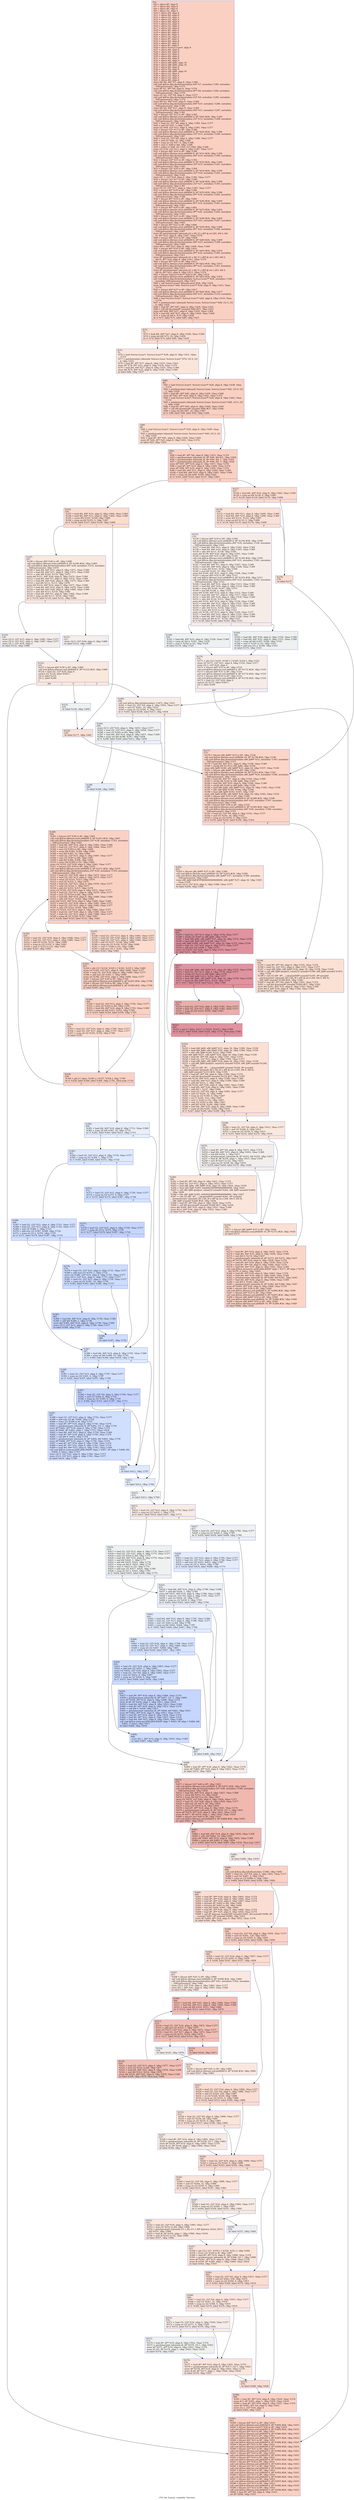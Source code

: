 digraph "CFG for 'human_readable' function" {
	label="CFG for 'human_readable' function";

	Node0x234e460 [shape=record,color="#3d50c3ff", style=filled, fillcolor="#f3947570",label="{%5:\l  %6 = alloca i8*, align 8\l  %7 = alloca i64, align 8\l  %8 = alloca i8*, align 8\l  %9 = alloca i32, align 4\l  %10 = alloca i64, align 8\l  %11 = alloca i64, align 8\l  %12 = alloca i32, align 4\l  %13 = alloca i32, align 4\l  %14 = alloca i64, align 8\l  %15 = alloca i32, align 4\l  %16 = alloca i32, align 4\l  %17 = alloca i32, align 4\l  %18 = alloca i8*, align 8\l  %19 = alloca i8*, align 8\l  %20 = alloca i8*, align 8\l  %21 = alloca i32, align 4\l  %22 = alloca i8*, align 8\l  %23 = alloca i64, align 8\l  %24 = alloca i8*, align 8\l  %25 = alloca i8*, align 8\l  %26 = alloca %struct.lconv*, align 8\l  %27 = alloca i64, align 8\l  %28 = alloca i64, align 8\l  %29 = alloca i32, align 4\l  %30 = alloca i64, align 8\l  %31 = alloca i64, align 8\l  %32 = alloca i64, align 8\l  %33 = alloca x86_fp80, align 16\l  %34 = alloca x86_fp80, align 16\l  %35 = alloca i64, align 8\l  %36 = alloca i64, align 8\l  %37 = alloca x86_fp80, align 16\l  %38 = alloca i32, align 4\l  %39 = alloca i32, align 4\l  %40 = alloca i32, align 4\l  %41 = alloca i64, align 8\l  store i64 %0, i64* %7, align 8, !tbaa !1369\l  call void @llvm.dbg.declare(metadata i64* %7, metadata !1283, metadata\l... !DIExpression()), !dbg !1373\l  store i8* %1, i8** %8, align 8, !tbaa !1374\l  call void @llvm.dbg.declare(metadata i8** %8, metadata !1284, metadata\l... !DIExpression()), !dbg !1376\l  store i32 %2, i32* %9, align 4, !tbaa !1377\l  call void @llvm.dbg.declare(metadata i32* %9, metadata !1285, metadata\l... !DIExpression()), !dbg !1379\l  store i64 %3, i64* %10, align 8, !tbaa !1369\l  call void @llvm.dbg.declare(metadata i64* %10, metadata !1286, metadata\l... !DIExpression()), !dbg !1380\l  store i64 %4, i64* %11, align 8, !tbaa !1369\l  call void @llvm.dbg.declare(metadata i64* %11, metadata !1287, metadata\l... !DIExpression()), !dbg !1381\l  %42 = bitcast i32* %12 to i8*, !dbg !1382\l  call void @llvm.lifetime.start.p0i8(i64 4, i8* %42) #26, !dbg !1382\l  call void @llvm.dbg.declare(metadata i32* %12, metadata !1288, metadata\l... !DIExpression()), !dbg !1383\l  %43 = load i32, i32* %9, align 4, !dbg !1384, !tbaa !1377\l  %44 = and i32 %43, 3, !dbg !1385\l  store i32 %44, i32* %12, align 4, !dbg !1383, !tbaa !1377\l  %45 = bitcast i32* %13 to i8*, !dbg !1386\l  call void @llvm.lifetime.start.p0i8(i64 4, i8* %45) #26, !dbg !1386\l  call void @llvm.dbg.declare(metadata i32* %13, metadata !1289, metadata\l... !DIExpression()), !dbg !1387\l  %46 = load i32, i32* %9, align 4, !dbg !1388, !tbaa !1377\l  %47 = and i32 %46, 32, !dbg !1389\l  %48 = icmp ne i32 %47, 0, !dbg !1388\l  %49 = zext i1 %48 to i64, !dbg !1388\l  %50 = select i1 %48, i32 1024, i32 1000, !dbg !1388\l  store i32 %50, i32* %13, align 4, !dbg !1387, !tbaa !1377\l  %51 = bitcast i64* %14 to i8*, !dbg !1390\l  call void @llvm.lifetime.start.p0i8(i64 8, i8* %51) #26, !dbg !1390\l  call void @llvm.dbg.declare(metadata i64* %14, metadata !1290, metadata\l... !DIExpression()), !dbg !1391\l  %52 = bitcast i32* %15 to i8*, !dbg !1392\l  call void @llvm.lifetime.start.p0i8(i64 4, i8* %52) #26, !dbg !1392\l  call void @llvm.dbg.declare(metadata i32* %15, metadata !1291, metadata\l... !DIExpression()), !dbg !1393\l  %53 = bitcast i32* %16 to i8*, !dbg !1394\l  call void @llvm.lifetime.start.p0i8(i64 4, i8* %53) #26, !dbg !1394\l  call void @llvm.dbg.declare(metadata i32* %16, metadata !1292, metadata\l... !DIExpression()), !dbg !1395\l  store i32 -1, i32* %16, align 4, !dbg !1395, !tbaa !1377\l  %54 = bitcast i32* %17 to i8*, !dbg !1396\l  call void @llvm.lifetime.start.p0i8(i64 4, i8* %54) #26, !dbg !1396\l  call void @llvm.dbg.declare(metadata i32* %17, metadata !1293, metadata\l... !DIExpression()), !dbg !1397\l  store i32 10, i32* %17, align 4, !dbg !1397, !tbaa !1377\l  %55 = bitcast i8** %18 to i8*, !dbg !1398\l  call void @llvm.lifetime.start.p0i8(i64 8, i8* %55) #26, !dbg !1398\l  call void @llvm.dbg.declare(metadata i8** %18, metadata !1294, metadata\l... !DIExpression()), !dbg !1399\l  %56 = bitcast i8** %19 to i8*, !dbg !1400\l  call void @llvm.lifetime.start.p0i8(i64 8, i8* %56) #26, !dbg !1400\l  call void @llvm.dbg.declare(metadata i8** %19, metadata !1295, metadata\l... !DIExpression()), !dbg !1401\l  %57 = bitcast i8** %20 to i8*, !dbg !1402\l  call void @llvm.lifetime.start.p0i8(i64 8, i8* %57) #26, !dbg !1402\l  call void @llvm.dbg.declare(metadata i8** %20, metadata !1296, metadata\l... !DIExpression()), !dbg !1403\l  %58 = bitcast i32* %21 to i8*, !dbg !1404\l  call void @llvm.lifetime.start.p0i8(i64 4, i8* %58) #26, !dbg !1404\l  call void @llvm.dbg.declare(metadata i32* %21, metadata !1297, metadata\l... !DIExpression()), !dbg !1405\l  %59 = bitcast i8** %22 to i8*, !dbg !1406\l  call void @llvm.lifetime.start.p0i8(i64 8, i8* %59) #26, !dbg !1406\l  call void @llvm.dbg.declare(metadata i8** %22, metadata !1298, metadata\l... !DIExpression()), !dbg !1407\l  store i8* getelementptr inbounds ([2 x i8], [2 x i8]* @.str.262, i64 0, i64\l... 0), i8** %22, align 8, !dbg !1407, !tbaa !1374\l  %60 = bitcast i64* %23 to i8*, !dbg !1408\l  call void @llvm.lifetime.start.p0i8(i64 8, i8* %60) #26, !dbg !1408\l  call void @llvm.dbg.declare(metadata i64* %23, metadata !1299, metadata\l... !DIExpression()), !dbg !1409\l  store i64 1, i64* %23, align 8, !dbg !1409, !tbaa !1369\l  %61 = bitcast i8** %24 to i8*, !dbg !1410\l  call void @llvm.lifetime.start.p0i8(i64 8, i8* %61) #26, !dbg !1410\l  call void @llvm.dbg.declare(metadata i8** %24, metadata !1300, metadata\l... !DIExpression()), !dbg !1411\l  store i8* getelementptr inbounds ([1 x i8], [1 x i8]* @.str.1.263, i64 0,\l... i64 0), i8** %24, align 8, !dbg !1411, !tbaa !1374\l  %62 = bitcast i8** %25 to i8*, !dbg !1412\l  call void @llvm.lifetime.start.p0i8(i64 8, i8* %62) #26, !dbg !1412\l  call void @llvm.dbg.declare(metadata i8** %25, metadata !1301, metadata\l... !DIExpression()), !dbg !1413\l  store i8* getelementptr inbounds ([1 x i8], [1 x i8]* @.str.1.263, i64 0,\l... i64 0), i8** %25, align 8, !dbg !1413, !tbaa !1374\l  %63 = bitcast %struct.lconv** %26 to i8*, !dbg !1414\l  call void @llvm.lifetime.start.p0i8(i64 8, i8* %63) #26, !dbg !1414\l  call void @llvm.dbg.declare(metadata %struct.lconv** %26, metadata !1302,\l... metadata !DIExpression()), !dbg !1415\l  %64 = call %struct.lconv* @localeconv() #26, !dbg !1416\l  store %struct.lconv* %64, %struct.lconv** %26, align 8, !dbg !1415, !tbaa\l... !1374\l  %65 = bitcast i64* %27 to i8*, !dbg !1417\l  call void @llvm.lifetime.start.p0i8(i64 8, i8* %65) #26, !dbg !1417\l  call void @llvm.dbg.declare(metadata i64* %27, metadata !1332, metadata\l... !DIExpression()), !dbg !1418\l  %66 = load %struct.lconv*, %struct.lconv** %26, align 8, !dbg !1419, !tbaa\l... !1374\l  %67 = getelementptr inbounds %struct.lconv, %struct.lconv* %66, i32 0, i32\l... 0, !dbg !1420\l  %68 = load i8*, i8** %67, align 8, !dbg !1420, !tbaa !1421\l  %69 = call i64 @strlen(i8* noundef %68) #27, !dbg !1423\l  store i64 %69, i64* %27, align 8, !dbg !1418, !tbaa !1369\l  %70 = load i64, i64* %27, align 8, !dbg !1424, !tbaa !1369\l  %71 = icmp ult i64 0, %70, !dbg !1426\l  br i1 %71, label %72, label %80, !dbg !1427\l|{<s0>T|<s1>F}}"];
	Node0x234e460:s0 -> Node0x234e780;
	Node0x234e460:s1 -> Node0x2352a40;
	Node0x234e780 [shape=record,color="#3d50c3ff", style=filled, fillcolor="#f7af9170",label="{%72:\l72:                                               \l  %73 = load i64, i64* %27, align 8, !dbg !1428, !tbaa !1369\l  %74 = icmp ule i64 %73, 16, !dbg !1429\l  br i1 %74, label %75, label %80, !dbg !1430\l|{<s0>T|<s1>F}}"];
	Node0x234e780:s0 -> Node0x23529f0;
	Node0x234e780:s1 -> Node0x2352a40;
	Node0x23529f0 [shape=record,color="#3d50c3ff", style=filled, fillcolor="#f4c5ad70",label="{%75:\l75:                                               \l  %76 = load %struct.lconv*, %struct.lconv** %26, align 8, !dbg !1431, !tbaa\l... !1374\l  %77 = getelementptr inbounds %struct.lconv, %struct.lconv* %76, i32 0, i32\l... 0, !dbg !1433\l  %78 = load i8*, i8** %77, align 8, !dbg !1433, !tbaa !1421\l  store i8* %78, i8** %22, align 8, !dbg !1434, !tbaa !1374\l  %79 = load i64, i64* %27, align 8, !dbg !1435, !tbaa !1369\l  store i64 %79, i64* %23, align 8, !dbg !1436, !tbaa !1369\l  br label %80, !dbg !1437\l}"];
	Node0x23529f0 -> Node0x2352a40;
	Node0x2352a40 [shape=record,color="#3d50c3ff", style=filled, fillcolor="#f3947570",label="{%80:\l80:                                               \l  %81 = load %struct.lconv*, %struct.lconv** %26, align 8, !dbg !1438, !tbaa\l... !1374\l  %82 = getelementptr inbounds %struct.lconv, %struct.lconv* %81, i32 0, i32\l... 2, !dbg !1439\l  %83 = load i8*, i8** %82, align 8, !dbg !1439, !tbaa !1440\l  store i8* %83, i8** %24, align 8, !dbg !1441, !tbaa !1374\l  %84 = load %struct.lconv*, %struct.lconv** %26, align 8, !dbg !1442, !tbaa\l... !1374\l  %85 = getelementptr inbounds %struct.lconv, %struct.lconv* %84, i32 0, i32\l... 1, !dbg !1444\l  %86 = load i8*, i8** %85, align 8, !dbg !1444, !tbaa !1445\l  %87 = call i64 @strlen(i8* noundef %86) #27, !dbg !1446\l  %88 = icmp ule i64 %87, 16, !dbg !1447\l  br i1 %88, label %89, label %93, !dbg !1448\l|{<s0>T|<s1>F}}"];
	Node0x2352a40:s0 -> Node0x2352a90;
	Node0x2352a40:s1 -> Node0x2352ae0;
	Node0x2352a90 [shape=record,color="#3d50c3ff", style=filled, fillcolor="#f7af9170",label="{%89:\l89:                                               \l  %90 = load %struct.lconv*, %struct.lconv** %26, align 8, !dbg !1449, !tbaa\l... !1374\l  %91 = getelementptr inbounds %struct.lconv, %struct.lconv* %90, i32 0, i32\l... 1, !dbg !1450\l  %92 = load i8*, i8** %91, align 8, !dbg !1450, !tbaa !1445\l  store i8* %92, i8** %25, align 8, !dbg !1451, !tbaa !1374\l  br label %93, !dbg !1452\l}"];
	Node0x2352a90 -> Node0x2352ae0;
	Node0x2352ae0 [shape=record,color="#3d50c3ff", style=filled, fillcolor="#f3947570",label="{%93:\l93:                                               \l  %94 = load i8*, i8** %8, align 8, !dbg !1453, !tbaa !1374\l  %95 = getelementptr inbounds i8, i8* %94, i64 651, !dbg !1454\l  %96 = getelementptr inbounds i8, i8* %95, i64 -1, !dbg !1455\l  %97 = getelementptr inbounds i8, i8* %96, i64 -3, !dbg !1456\l  store i8* %97, i8** %19, align 8, !dbg !1457, !tbaa !1374\l  %98 = load i8*, i8** %19, align 8, !dbg !1458, !tbaa !1374\l  store i8* %98, i8** %18, align 8, !dbg !1459, !tbaa !1374\l  %99 = load i64, i64* %11, align 8, !dbg !1460, !tbaa !1369\l  %100 = load i64, i64* %10, align 8, !dbg !1461, !tbaa !1369\l  %101 = icmp ule i64 %99, %100, !dbg !1462\l  br i1 %101, label %102, label %127, !dbg !1463\l|{<s0>T|<s1>F}}"];
	Node0x2352ae0:s0 -> Node0x2352b30;
	Node0x2352ae0:s1 -> Node0x2352d60;
	Node0x2352b30 [shape=record,color="#3d50c3ff", style=filled, fillcolor="#f7af9170",label="{%102:\l102:                                              \l  %103 = load i64, i64* %10, align 8, !dbg !1464, !tbaa !1369\l  %104 = load i64, i64* %11, align 8, !dbg !1465, !tbaa !1369\l  %105 = urem i64 %103, %104, !dbg !1466\l  %106 = icmp eq i64 %105, 0, !dbg !1467\l  br i1 %106, label %107, label %126, !dbg !1468\l|{<s0>T|<s1>F}}"];
	Node0x2352b30:s0 -> Node0x2352b80;
	Node0x2352b30:s1 -> Node0x2352d10;
	Node0x2352b80 [shape=record,color="#3d50c3ff", style=filled, fillcolor="#f2cab570",label="{%107:\l107:                                              \l  %108 = bitcast i64* %28 to i8*, !dbg !1469\l  call void @llvm.lifetime.start.p0i8(i64 8, i8* %108) #26, !dbg !1469\l  call void @llvm.dbg.declare(metadata i64* %28, metadata !1333, metadata\l... !DIExpression()), !dbg !1470\l  %109 = load i64, i64* %10, align 8, !dbg !1471, !tbaa !1369\l  %110 = load i64, i64* %11, align 8, !dbg !1472, !tbaa !1369\l  %111 = udiv i64 %109, %110, !dbg !1473\l  store i64 %111, i64* %28, align 8, !dbg !1470, !tbaa !1369\l  %112 = load i64, i64* %7, align 8, !dbg !1474, !tbaa !1369\l  %113 = load i64, i64* %28, align 8, !dbg !1475, !tbaa !1369\l  %114 = mul i64 %112, %113, !dbg !1476\l  store i64 %114, i64* %14, align 8, !dbg !1477, !tbaa !1369\l  %115 = load i64, i64* %14, align 8, !dbg !1478, !tbaa !1369\l  %116 = load i64, i64* %28, align 8, !dbg !1480, !tbaa !1369\l  %117 = udiv i64 %115, %116, !dbg !1481\l  %118 = load i64, i64* %7, align 8, !dbg !1482, !tbaa !1369\l  %119 = icmp eq i64 %117, %118, !dbg !1483\l  br i1 %119, label %120, label %121, !dbg !1484\l|{<s0>T|<s1>F}}"];
	Node0x2352b80:s0 -> Node0x2352bd0;
	Node0x2352b80:s1 -> Node0x2352c20;
	Node0x2352bd0 [shape=record,color="#3d50c3ff", style=filled, fillcolor="#e5d8d170",label="{%120:\l120:                                              \l  store i32 0, i32* %15, align 4, !dbg !1485, !tbaa !1377\l  store i32 0, i32* %21, align 4, !dbg !1487, !tbaa !1377\l  store i32 2, i32* %29, align 4\l  br label %122, !dbg !1488\l}"];
	Node0x2352bd0 -> Node0x2352c70;
	Node0x2352c20 [shape=record,color="#3d50c3ff", style=filled, fillcolor="#e5d8d170",label="{%121:\l121:                                              \l  store i32 0, i32* %29, align 4, !dbg !1489\l  br label %122, !dbg !1489\l}"];
	Node0x2352c20 -> Node0x2352c70;
	Node0x2352c70 [shape=record,color="#3d50c3ff", style=filled, fillcolor="#f2cab570",label="{%122:\l122:                                              \l  %123 = bitcast i64* %28 to i8*, !dbg !1489\l  call void @llvm.lifetime.end.p0i8(i64 8, i8* %123) #26, !dbg !1489\l  %124 = load i32, i32* %29, align 4\l  switch i32 %124, label %583 [\l    i32 0, label %125\l    i32 2, label %290\l  ]\l|{<s0>def|<s1>0|<s2>2}}"];
	Node0x2352c70:s0 -> Node0x2354890;
	Node0x2352c70:s1 -> Node0x2352cc0;
	Node0x2352c70:s2 -> Node0x23533a0;
	Node0x2352cc0 [shape=record,color="#3d50c3ff", style=filled, fillcolor="#dbdcde70",label="{%125:\l125:                                              \l  br label %126, !dbg !1490\l}"];
	Node0x2352cc0 -> Node0x2352d10;
	Node0x2352d10 [shape=record,color="#3d50c3ff", style=filled, fillcolor="#f7b99e70",label="{%126:\l126:                                              \l  br label %177, !dbg !1491\l}"];
	Node0x2352d10 -> Node0x2352f90;
	Node0x2352d60 [shape=record,color="#3d50c3ff", style=filled, fillcolor="#f7af9170",label="{%127:\l127:                                              \l  %128 = load i64, i64* %10, align 8, !dbg !1492, !tbaa !1369\l  %129 = icmp ne i64 %128, 0, !dbg !1493\l  br i1 %129, label %130, label %176, !dbg !1494\l|{<s0>T|<s1>F}}"];
	Node0x2352d60:s0 -> Node0x2352db0;
	Node0x2352d60:s1 -> Node0x2352f40;
	Node0x2352db0 [shape=record,color="#3d50c3ff", style=filled, fillcolor="#f7bca170",label="{%130:\l130:                                              \l  %131 = load i64, i64* %11, align 8, !dbg !1495, !tbaa !1369\l  %132 = load i64, i64* %10, align 8, !dbg !1496, !tbaa !1369\l  %133 = urem i64 %131, %132, !dbg !1497\l  %134 = icmp eq i64 %133, 0, !dbg !1498\l  br i1 %134, label %135, label %176, !dbg !1499\l|{<s0>T|<s1>F}}"];
	Node0x2352db0:s0 -> Node0x2352e00;
	Node0x2352db0:s1 -> Node0x2352f40;
	Node0x2352e00 [shape=record,color="#3d50c3ff", style=filled, fillcolor="#ead5c970",label="{%135:\l135:                                              \l  %136 = bitcast i64* %30 to i8*, !dbg !1500\l  call void @llvm.lifetime.start.p0i8(i64 8, i8* %136) #26, !dbg !1500\l  call void @llvm.dbg.declare(metadata i64* %30, metadata !1338, metadata\l... !DIExpression()), !dbg !1501\l  %137 = load i64, i64* %11, align 8, !dbg !1502, !tbaa !1369\l  %138 = load i64, i64* %10, align 8, !dbg !1503, !tbaa !1369\l  %139 = udiv i64 %137, %138, !dbg !1504\l  store i64 %139, i64* %30, align 8, !dbg !1501, !tbaa !1369\l  %140 = bitcast i64* %31 to i8*, !dbg !1505\l  call void @llvm.lifetime.start.p0i8(i64 8, i8* %140) #26, !dbg !1505\l  call void @llvm.dbg.declare(metadata i64* %31, metadata !1341, metadata\l... !DIExpression()), !dbg !1506\l  %141 = load i64, i64* %7, align 8, !dbg !1507, !tbaa !1369\l  %142 = load i64, i64* %30, align 8, !dbg !1508, !tbaa !1369\l  %143 = urem i64 %141, %142, !dbg !1509\l  %144 = mul i64 %143, 10, !dbg !1510\l  store i64 %144, i64* %31, align 8, !dbg !1506, !tbaa !1369\l  %145 = bitcast i64* %32 to i8*, !dbg !1511\l  call void @llvm.lifetime.start.p0i8(i64 8, i8* %145) #26, !dbg !1511\l  call void @llvm.dbg.declare(metadata i64* %32, metadata !1342, metadata\l... !DIExpression()), !dbg !1512\l  %146 = load i64, i64* %31, align 8, !dbg !1513, !tbaa !1369\l  %147 = load i64, i64* %30, align 8, !dbg !1514, !tbaa !1369\l  %148 = urem i64 %146, %147, !dbg !1515\l  %149 = mul i64 %148, 2, !dbg !1516\l  store i64 %149, i64* %32, align 8, !dbg !1512, !tbaa !1369\l  %150 = load i64, i64* %7, align 8, !dbg !1517, !tbaa !1369\l  %151 = load i64, i64* %30, align 8, !dbg !1518, !tbaa !1369\l  %152 = udiv i64 %150, %151, !dbg !1519\l  store i64 %152, i64* %14, align 8, !dbg !1520, !tbaa !1369\l  %153 = load i64, i64* %31, align 8, !dbg !1521, !tbaa !1369\l  %154 = load i64, i64* %30, align 8, !dbg !1522, !tbaa !1369\l  %155 = udiv i64 %153, %154, !dbg !1523\l  %156 = trunc i64 %155 to i32, !dbg !1521\l  store i32 %156, i32* %15, align 4, !dbg !1524, !tbaa !1377\l  %157 = load i64, i64* %32, align 8, !dbg !1525, !tbaa !1369\l  %158 = load i64, i64* %30, align 8, !dbg !1526, !tbaa !1369\l  %159 = icmp ult i64 %157, %158, !dbg !1527\l  br i1 %159, label %160, label %164, !dbg !1525\l|{<s0>T|<s1>F}}"];
	Node0x2352e00:s0 -> Node0x2352e50;
	Node0x2352e00:s1 -> Node0x2352ea0;
	Node0x2352e50 [shape=record,color="#3d50c3ff", style=filled, fillcolor="#dbdcde70",label="{%160:\l160:                                              \l  %161 = load i64, i64* %32, align 8, !dbg !1528, !tbaa !1369\l  %162 = icmp ult i64 0, %161, !dbg !1529\l  %163 = zext i1 %162 to i32, !dbg !1529\l  br label %170, !dbg !1525\l}"];
	Node0x2352e50 -> Node0x2352ef0;
	Node0x2352ea0 [shape=record,color="#3d50c3ff", style=filled, fillcolor="#dbdcde70",label="{%164:\l164:                                              \l  %165 = load i64, i64* %30, align 8, !dbg !1530, !tbaa !1369\l  %166 = load i64, i64* %32, align 8, !dbg !1531, !tbaa !1369\l  %167 = icmp ult i64 %165, %166, !dbg !1532\l  %168 = zext i1 %167 to i32, !dbg !1532\l  %169 = add nsw i32 2, %168, !dbg !1533\l  br label %170, !dbg !1525\l}"];
	Node0x2352ea0 -> Node0x2352ef0;
	Node0x2352ef0 [shape=record,color="#3d50c3ff", style=filled, fillcolor="#ead5c970",label="{%170:\l170:                                              \l  %171 = phi i32 [ %163, %160 ], [ %169, %164 ], !dbg !1525\l  store i32 %171, i32* %21, align 4, !dbg !1534, !tbaa !1377\l  store i32 2, i32* %29, align 4\l  %172 = bitcast i64* %32 to i8*, !dbg !1535\l  call void @llvm.lifetime.end.p0i8(i64 8, i8* %172) #26, !dbg !1535\l  %173 = bitcast i64* %31 to i8*, !dbg !1535\l  call void @llvm.lifetime.end.p0i8(i64 8, i8* %173) #26, !dbg !1535\l  %174 = bitcast i64* %30 to i8*, !dbg !1535\l  call void @llvm.lifetime.end.p0i8(i64 8, i8* %174) #26, !dbg !1535\l  %175 = load i32, i32* %29, align 4\l  switch i32 %175, label %583 [\l    i32 2, label %290\l  ]\l|{<s0>def|<s1>2}}"];
	Node0x2352ef0:s0 -> Node0x2354890;
	Node0x2352ef0:s1 -> Node0x23533a0;
	Node0x2352f40 [shape=record,color="#3d50c3ff", style=filled, fillcolor="#f7b59970",label="{%176:\l176:                                              \l  br label %177\l}"];
	Node0x2352f40 -> Node0x2352f90;
	Node0x2352f90 [shape=record,color="#3d50c3ff", style=filled, fillcolor="#f5a08170",label="{%177:\l177:                                              \l  %178 = bitcast x86_fp80* %33 to i8*, !dbg !1536\l  call void @llvm.lifetime.start.p0i8(i64 16, i8* %178) #26, !dbg !1536\l  call void @llvm.dbg.declare(metadata x86_fp80* %33, metadata !1343, metadata\l... !DIExpression()), !dbg !1537\l  %179 = load i64, i64* %11, align 8, !dbg !1538, !tbaa !1369\l  %180 = uitofp i64 %179 to x86_fp80, !dbg !1538\l  store x86_fp80 %180, x86_fp80* %33, align 16, !dbg !1537, !tbaa !1539\l  %181 = bitcast x86_fp80* %34 to i8*, !dbg !1541\l  call void @llvm.lifetime.start.p0i8(i64 16, i8* %181) #26, !dbg !1541\l  call void @llvm.dbg.declare(metadata x86_fp80* %34, metadata !1346, metadata\l... !DIExpression()), !dbg !1542\l  %182 = load i64, i64* %7, align 8, !dbg !1543, !tbaa !1369\l  %183 = uitofp i64 %182 to x86_fp80, !dbg !1543\l  %184 = load i64, i64* %10, align 8, !dbg !1544, !tbaa !1369\l  %185 = uitofp i64 %184 to x86_fp80, !dbg !1544\l  %186 = load x86_fp80, x86_fp80* %33, align 16, !dbg !1545, !tbaa !1539\l  %187 = fdiv x86_fp80 %185, %186, !dbg !1546\l  %188 = fmul x86_fp80 %183, %187, !dbg !1547\l  store x86_fp80 %188, x86_fp80* %34, align 16, !dbg !1542, !tbaa !1539\l  %189 = bitcast i64* %35 to i8*, !dbg !1548\l  call void @llvm.lifetime.start.p0i8(i64 8, i8* %189) #26, !dbg !1548\l  call void @llvm.dbg.declare(metadata i64* %35, metadata !1347, metadata\l... !DIExpression()), !dbg !1549\l  %190 = bitcast i64* %36 to i8*, !dbg !1550\l  call void @llvm.lifetime.start.p0i8(i64 8, i8* %190) #26, !dbg !1550\l  call void @llvm.dbg.declare(metadata i64* %36, metadata !1348, metadata\l... !DIExpression()), !dbg !1551\l  %191 = load i32, i32* %9, align 4, !dbg !1552, !tbaa !1377\l  %192 = and i32 %191, 16, !dbg !1553\l  %193 = icmp ne i32 %192, 0, !dbg !1553\l  br i1 %193, label %202, label %194, !dbg !1554\l|{<s0>T|<s1>F}}"];
	Node0x2352f90:s0 -> Node0x2353030;
	Node0x2352f90:s1 -> Node0x2352fe0;
	Node0x2352fe0 [shape=record,color="#3d50c3ff", style=filled, fillcolor="#f7b99e70",label="{%194:\l194:                                              \l  %195 = load i8*, i8** %8, align 8, !dbg !1555, !tbaa !1374\l  %196 = load i32, i32* %12, align 4, !dbg !1557, !tbaa !1377\l  %197 = load x86_fp80, x86_fp80* %34, align 16, !dbg !1558, !tbaa !1539\l  %198 = call x86_fp80 @adjust_value(i32 noundef %196, x86_fp80 noundef %197),\l... !dbg !1559\l  %199 = call i32 (i8*, i8*, ...) @sprintf(i8* noundef %195, i8* noundef\l... getelementptr inbounds ([6 x i8], [6 x i8]* @.str.2.264, i64 0, i64 0),\l... x86_fp80 noundef %198) #26, !dbg !1560\l  %200 = load i8*, i8** %8, align 8, !dbg !1561, !tbaa !1374\l  %201 = call i64 @strlen(i8* noundef %200) #27, !dbg !1562\l  store i64 %201, i64* %35, align 8, !dbg !1563, !tbaa !1369\l  store i64 0, i64* %36, align 8, !dbg !1564, !tbaa !1369\l  br label %272, !dbg !1565\l}"];
	Node0x2352fe0 -> Node0x2353350;
	Node0x2353030 [shape=record,color="#3d50c3ff", style=filled, fillcolor="#f7b99e70",label="{%202:\l202:                                              \l  %203 = bitcast x86_fp80* %37 to i8*, !dbg !1566\l  call void @llvm.lifetime.start.p0i8(i64 16, i8* %203) #26, !dbg !1566\l  call void @llvm.dbg.declare(metadata x86_fp80* %37, metadata !1349, metadata\l... !DIExpression()), !dbg !1567\l  store x86_fp80 0xK3FFF8000000000000000, x86_fp80* %37, align 16, !dbg !1567,\l... !tbaa !1539\l  store i32 0, i32* %16, align 4, !dbg !1568, !tbaa !1377\l  br label %204, !dbg !1569\l}"];
	Node0x2353030 -> Node0x2353080;
	Node0x2353080 [shape=record,color="#b70d28ff", style=filled, fillcolor="#b70d2870",label="{%204:\l204:                                              \l  %205 = load i32, i32* %13, align 4, !dbg !1570, !tbaa !1377\l  %206 = uitofp i32 %205 to x86_fp80, !dbg !1570\l  %207 = load x86_fp80, x86_fp80* %37, align 16, !dbg !1572, !tbaa !1539\l  %208 = fmul x86_fp80 %207, %206, !dbg !1572\l  store x86_fp80 %208, x86_fp80* %37, align 16, !dbg !1572, !tbaa !1539\l  %209 = load i32, i32* %16, align 4, !dbg !1573, !tbaa !1377\l  %210 = add nsw i32 %209, 1, !dbg !1573\l  store i32 %210, i32* %16, align 4, !dbg !1573, !tbaa !1377\l  br label %211, !dbg !1574\l}"];
	Node0x2353080 -> Node0x23530d0;
	Node0x23530d0 [shape=record,color="#b70d28ff", style=filled, fillcolor="#b70d2870",label="{%211:\l211:                                              \l  %212 = load x86_fp80, x86_fp80* %37, align 16, !dbg !1575, !tbaa !1539\l  %213 = load i32, i32* %13, align 4, !dbg !1576, !tbaa !1377\l  %214 = uitofp i32 %213 to x86_fp80, !dbg !1576\l  %215 = fmul x86_fp80 %212, %214, !dbg !1577\l  %216 = load x86_fp80, x86_fp80* %34, align 16, !dbg !1578, !tbaa !1539\l  %217 = fcmp ole x86_fp80 %215, %216, !dbg !1579\l  br i1 %217, label %218, label %222, !dbg !1580\l|{<s0>T|<s1>F}}"];
	Node0x23530d0:s0 -> Node0x2353120;
	Node0x23530d0:s1 -> Node0x2353170;
	Node0x2353120 [shape=record,color="#3d50c3ff", style=filled, fillcolor="#d0473d70",label="{%218:\l218:                                              \l  %219 = load i32, i32* %16, align 4, !dbg !1581, !tbaa !1377\l  %220 = load i32, i32* %17, align 4, !dbg !1582, !tbaa !1377\l  %221 = icmp slt i32 %219, %220, !dbg !1583\l  br label %222\l}"];
	Node0x2353120 -> Node0x2353170;
	Node0x2353170 [shape=record,color="#b70d28ff", style=filled, fillcolor="#b70d2870",label="{%222:\l222:                                              \l  %223 = phi i1 [ false, %211 ], [ %221, %218 ], !dbg !1584\l  br i1 %223, label %204, label %224, !dbg !1574, !llvm.loop !1585\l|{<s0>T|<s1>F}}"];
	Node0x2353170:s0 -> Node0x2353080;
	Node0x2353170:s1 -> Node0x23531c0;
	Node0x23531c0 [shape=record,color="#3d50c3ff", style=filled, fillcolor="#f7b99e70",label="{%224:\l224:                                              \l  %225 = load x86_fp80, x86_fp80* %37, align 16, !dbg !1589, !tbaa !1539\l  %226 = load x86_fp80, x86_fp80* %34, align 16, !dbg !1590, !tbaa !1539\l  %227 = fdiv x86_fp80 %226, %225, !dbg !1590\l  store x86_fp80 %227, x86_fp80* %34, align 16, !dbg !1590, !tbaa !1539\l  %228 = load i8*, i8** %8, align 8, !dbg !1591, !tbaa !1374\l  %229 = load i32, i32* %12, align 4, !dbg !1592, !tbaa !1377\l  %230 = load x86_fp80, x86_fp80* %34, align 16, !dbg !1593, !tbaa !1539\l  %231 = call x86_fp80 @adjust_value(i32 noundef %229, x86_fp80 noundef %230),\l... !dbg !1594\l  %232 = call i32 (i8*, i8*, ...) @sprintf(i8* noundef %228, i8* noundef\l... getelementptr inbounds ([6 x i8], [6 x i8]* @.str.3.265, i64 0, i64 0),\l... x86_fp80 noundef %231) #26, !dbg !1595\l  %233 = load i8*, i8** %8, align 8, !dbg !1596, !tbaa !1374\l  %234 = call i64 @strlen(i8* noundef %233) #27, !dbg !1597\l  store i64 %234, i64* %35, align 8, !dbg !1598, !tbaa !1369\l  %235 = load i64, i64* %23, align 8, !dbg !1599, !tbaa !1369\l  %236 = add i64 %235, 1, !dbg !1600\l  store i64 %236, i64* %36, align 8, !dbg !1601, !tbaa !1369\l  %237 = load i64, i64* %36, align 8, !dbg !1602, !tbaa !1369\l  %238 = add i64 1, %237, !dbg !1604\l  %239 = load i32, i32* %9, align 4, !dbg !1605, !tbaa !1377\l  %240 = and i32 %239, 32, !dbg !1606\l  %241 = icmp ne i32 %240, 0, !dbg !1607\l  %242 = xor i1 %241, true, !dbg !1607\l  %243 = zext i1 %242 to i32, !dbg !1607\l  %244 = sext i32 %243 to i64, !dbg !1607\l  %245 = add i64 %238, %244, !dbg !1608\l  %246 = load i64, i64* %35, align 8, !dbg !1609, !tbaa !1369\l  %247 = icmp ult i64 %245, %246, !dbg !1610\l  br i1 %247, label %260, label %248, !dbg !1611\l|{<s0>T|<s1>F}}"];
	Node0x23531c0:s0 -> Node0x23532b0;
	Node0x23531c0:s1 -> Node0x2353210;
	Node0x2353210 [shape=record,color="#3d50c3ff", style=filled, fillcolor="#f2cab570",label="{%248:\l248:                                              \l  %249 = load i32, i32* %9, align 4, !dbg !1612, !tbaa !1377\l  %250 = and i32 %249, 8, !dbg !1613\l  %251 = icmp ne i32 %250, 0, !dbg !1613\l  br i1 %251, label %252, label %270, !dbg !1614\l|{<s0>T|<s1>F}}"];
	Node0x2353210:s0 -> Node0x2353260;
	Node0x2353210:s1 -> Node0x2353300;
	Node0x2353260 [shape=record,color="#3d50c3ff", style=filled, fillcolor="#e5d8d170",label="{%252:\l252:                                              \l  %253 = load i8*, i8** %8, align 8, !dbg !1615, !tbaa !1374\l  %254 = load i64, i64* %35, align 8, !dbg !1616, !tbaa !1369\l  %255 = sub i64 %254, 1, !dbg !1617\l  %256 = getelementptr inbounds i8, i8* %253, i64 %255, !dbg !1615\l  %257 = load i8, i8* %256, align 1, !dbg !1615, !tbaa !1618\l  %258 = sext i8 %257 to i32, !dbg !1615\l  %259 = icmp eq i32 %258, 48, !dbg !1619\l  br i1 %259, label %260, label %270, !dbg !1620\l|{<s0>T|<s1>F}}"];
	Node0x2353260:s0 -> Node0x23532b0;
	Node0x2353260:s1 -> Node0x2353300;
	Node0x23532b0 [shape=record,color="#3d50c3ff", style=filled, fillcolor="#f4c5ad70",label="{%260:\l260:                                              \l  %261 = load i8*, i8** %8, align 8, !dbg !1621, !tbaa !1374\l  %262 = load i32, i32* %12, align 4, !dbg !1623, !tbaa !1377\l  %263 = load x86_fp80, x86_fp80* %34, align 16, !dbg !1624, !tbaa !1539\l  %264 = fmul x86_fp80 %263, 0xK4002A000000000000000, !dbg !1625\l  %265 = call x86_fp80 @adjust_value(i32 noundef %262, x86_fp80 noundef %264),\l... !dbg !1626\l  %266 = fdiv x86_fp80 %265, 0xK4002A000000000000000, !dbg !1627\l  %267 = call i32 (i8*, i8*, ...) @sprintf(i8* noundef %261, i8* noundef\l... getelementptr inbounds ([6 x i8], [6 x i8]* @.str.2.264, i64 0, i64 0),\l... x86_fp80 noundef %266) #26, !dbg !1628\l  %268 = load i8*, i8** %8, align 8, !dbg !1629, !tbaa !1374\l  %269 = call i64 @strlen(i8* noundef %268) #27, !dbg !1630\l  store i64 %269, i64* %35, align 8, !dbg !1631, !tbaa !1369\l  store i64 0, i64* %36, align 8, !dbg !1632, !tbaa !1369\l  br label %270, !dbg !1633\l}"];
	Node0x23532b0 -> Node0x2353300;
	Node0x2353300 [shape=record,color="#3d50c3ff", style=filled, fillcolor="#f7b99e70",label="{%270:\l270:                                              \l  %271 = bitcast x86_fp80* %37 to i8*, !dbg !1634\l  call void @llvm.lifetime.end.p0i8(i64 16, i8* %271) #26, !dbg !1634\l  br label %272\l}"];
	Node0x2353300 -> Node0x2353350;
	Node0x2353350 [shape=record,color="#3d50c3ff", style=filled, fillcolor="#f5a08170",label="{%272:\l272:                                              \l  %273 = load i8*, i8** %19, align 8, !dbg !1635, !tbaa !1374\l  %274 = load i64, i64* %35, align 8, !dbg !1636, !tbaa !1369\l  %275 = sub i64 0, %274, !dbg !1637\l  %276 = getelementptr inbounds i8, i8* %273, i64 %275, !dbg !1637\l  store i8* %276, i8** %18, align 8, !dbg !1638, !tbaa !1374\l  %277 = load i8*, i8** %18, align 8, !dbg !1639, !tbaa !1374\l  %278 = load i8*, i8** %8, align 8, !dbg !1640, !tbaa !1374\l  %279 = load i64, i64* %35, align 8, !dbg !1641, !tbaa !1369\l  call void @llvm.memmove.p0i8.p0i8.i64(i8* align 1 %277, i8* align 1 %278,\l... i64 %279, i1 false), !dbg !1642\l  %280 = load i8*, i8** %18, align 8, !dbg !1643, !tbaa !1374\l  %281 = load i64, i64* %35, align 8, !dbg !1644, !tbaa !1369\l  %282 = getelementptr inbounds i8, i8* %280, i64 %281, !dbg !1645\l  %283 = load i64, i64* %36, align 8, !dbg !1646, !tbaa !1369\l  %284 = sub i64 0, %283, !dbg !1647\l  %285 = getelementptr inbounds i8, i8* %282, i64 %284, !dbg !1647\l  store i8* %285, i8** %20, align 8, !dbg !1648, !tbaa !1374\l  %286 = bitcast i64* %36 to i8*, !dbg !1649\l  call void @llvm.lifetime.end.p0i8(i64 8, i8* %286) #26, !dbg !1649\l  %287 = bitcast i64* %35 to i8*, !dbg !1649\l  call void @llvm.lifetime.end.p0i8(i64 8, i8* %287) #26, !dbg !1649\l  %288 = bitcast x86_fp80* %34 to i8*, !dbg !1649\l  call void @llvm.lifetime.end.p0i8(i64 16, i8* %288) #26, !dbg !1649\l  %289 = bitcast x86_fp80* %33 to i8*, !dbg !1649\l  call void @llvm.lifetime.end.p0i8(i64 16, i8* %289) #26, !dbg !1649\l  br label %486, !dbg !1650\l}"];
	Node0x2353350 -> Node0x2354020;
	Node0x23533a0 [shape=record,color="#3d50c3ff", style=filled, fillcolor="#ecd3c570",label="{%290:\l290:                                              \l  call void @llvm.dbg.label(metadata !1367), !dbg !1651\l  %291 = load i32, i32* %9, align 4, !dbg !1652, !tbaa !1377\l  %292 = and i32 %291, 16, !dbg !1653\l  %293 = icmp ne i32 %292, 0, !dbg !1653\l  br i1 %293, label %294, label %413, !dbg !1654\l|{<s0>T|<s1>F}}"];
	Node0x23533a0:s0 -> Node0x23533f0;
	Node0x23533a0:s1 -> Node0x2353b70;
	Node0x23533f0 [shape=record,color="#3d50c3ff", style=filled, fillcolor="#dbdcde70",label="{%294:\l294:                                              \l  store i32 0, i32* %16, align 4, !dbg !1655, !tbaa !1377\l  %295 = load i32, i32* %13, align 4, !dbg !1656, !tbaa !1377\l  %296 = zext i32 %295 to i64, !dbg !1656\l  %297 = load i64, i64* %14, align 8, !dbg !1657, !tbaa !1369\l  %298 = icmp ule i64 %296, %297, !dbg !1658\l  br i1 %298, label %299, label %412, !dbg !1659\l|{<s0>T|<s1>F}}"];
	Node0x23533f0:s0 -> Node0x2353440;
	Node0x23533f0:s1 -> Node0x2353b20;
	Node0x2353440 [shape=record,color="#3d50c3ff", style=filled, fillcolor="#cbd8ee70",label="{%299:\l299:                                              \l  br label %300, !dbg !1660\l}"];
	Node0x2353440 -> Node0x2353490;
	Node0x2353490 [shape=record,color="#3d50c3ff", style=filled, fillcolor="#f4987a70",label="{%300:\l300:                                              \l  %301 = bitcast i32* %38 to i8*, !dbg !1661\l  call void @llvm.lifetime.start.p0i8(i64 4, i8* %301) #26, !dbg !1661\l  call void @llvm.dbg.declare(metadata i32* %38, metadata !1352, metadata\l... !DIExpression()), !dbg !1662\l  %302 = load i64, i64* %14, align 8, !dbg !1663, !tbaa !1369\l  %303 = load i32, i32* %13, align 4, !dbg !1664, !tbaa !1377\l  %304 = zext i32 %303 to i64, !dbg !1664\l  %305 = urem i64 %302, %304, !dbg !1665\l  %306 = mul i64 %305, 10, !dbg !1666\l  %307 = load i32, i32* %15, align 4, !dbg !1667, !tbaa !1377\l  %308 = sext i32 %307 to i64, !dbg !1667\l  %309 = add i64 %306, %308, !dbg !1668\l  %310 = trunc i64 %309 to i32, !dbg !1669\l  store i32 %310, i32* %38, align 4, !dbg !1662, !tbaa !1377\l  %311 = bitcast i32* %39 to i8*, !dbg !1670\l  call void @llvm.lifetime.start.p0i8(i64 4, i8* %311) #26, !dbg !1670\l  call void @llvm.dbg.declare(metadata i32* %39, metadata !1359, metadata\l... !DIExpression()), !dbg !1671\l  %312 = load i32, i32* %38, align 4, !dbg !1672, !tbaa !1377\l  %313 = load i32, i32* %13, align 4, !dbg !1673, !tbaa !1377\l  %314 = urem i32 %312, %313, !dbg !1674\l  %315 = mul i32 %314, 2, !dbg !1675\l  %316 = load i32, i32* %21, align 4, !dbg !1676, !tbaa !1377\l  %317 = ashr i32 %316, 1, !dbg !1677\l  %318 = add i32 %315, %317, !dbg !1678\l  store i32 %318, i32* %39, align 4, !dbg !1671, !tbaa !1377\l  %319 = load i32, i32* %13, align 4, !dbg !1679, !tbaa !1377\l  %320 = zext i32 %319 to i64, !dbg !1679\l  %321 = load i64, i64* %14, align 8, !dbg !1680, !tbaa !1369\l  %322 = udiv i64 %321, %320, !dbg !1680\l  store i64 %322, i64* %14, align 8, !dbg !1680, !tbaa !1369\l  %323 = load i32, i32* %38, align 4, !dbg !1681, !tbaa !1377\l  %324 = load i32, i32* %13, align 4, !dbg !1682, !tbaa !1377\l  %325 = udiv i32 %323, %324, !dbg !1683\l  store i32 %325, i32* %15, align 4, !dbg !1684, !tbaa !1377\l  %326 = load i32, i32* %39, align 4, !dbg !1685, !tbaa !1377\l  %327 = load i32, i32* %13, align 4, !dbg !1686, !tbaa !1377\l  %328 = icmp ult i32 %326, %327, !dbg !1687\l  br i1 %328, label %329, label %335, !dbg !1685\l|{<s0>T|<s1>F}}"];
	Node0x2353490:s0 -> Node0x23534e0;
	Node0x2353490:s1 -> Node0x2353530;
	Node0x23534e0 [shape=record,color="#3d50c3ff", style=filled, fillcolor="#f7af9170",label="{%329:\l329:                                              \l  %330 = load i32, i32* %39, align 4, !dbg !1688, !tbaa !1377\l  %331 = load i32, i32* %21, align 4, !dbg !1689, !tbaa !1377\l  %332 = add i32 %330, %331, !dbg !1690\l  %333 = icmp ne i32 %332, 0, !dbg !1691\l  %334 = zext i1 %333 to i32, !dbg !1691\l  br label %343, !dbg !1685\l}"];
	Node0x23534e0 -> Node0x2353580;
	Node0x2353530 [shape=record,color="#3d50c3ff", style=filled, fillcolor="#f7af9170",label="{%335:\l335:                                              \l  %336 = load i32, i32* %13, align 4, !dbg !1692, !tbaa !1377\l  %337 = load i32, i32* %39, align 4, !dbg !1693, !tbaa !1377\l  %338 = load i32, i32* %21, align 4, !dbg !1694, !tbaa !1377\l  %339 = add i32 %337, %338, !dbg !1695\l  %340 = icmp ult i32 %336, %339, !dbg !1696\l  %341 = zext i1 %340 to i32, !dbg !1696\l  %342 = add nsw i32 2, %341, !dbg !1697\l  br label %343, !dbg !1685\l}"];
	Node0x2353530 -> Node0x2353580;
	Node0x2353580 [shape=record,color="#3d50c3ff", style=filled, fillcolor="#f4987a70",label="{%343:\l343:                                              \l  %344 = phi i32 [ %334, %329 ], [ %342, %335 ], !dbg !1685\l  store i32 %344, i32* %21, align 4, !dbg !1698, !tbaa !1377\l  %345 = load i32, i32* %16, align 4, !dbg !1699, !tbaa !1377\l  %346 = add nsw i32 %345, 1, !dbg !1699\l  store i32 %346, i32* %16, align 4, !dbg !1699, !tbaa !1377\l  %347 = bitcast i32* %39 to i8*, !dbg !1700\l  call void @llvm.lifetime.end.p0i8(i64 4, i8* %347) #26, !dbg !1700\l  %348 = bitcast i32* %38 to i8*, !dbg !1700\l  call void @llvm.lifetime.end.p0i8(i64 4, i8* %348) #26, !dbg !1700\l  br label %349, !dbg !1701\l}"];
	Node0x2353580 -> Node0x23535d0;
	Node0x23535d0 [shape=record,color="#3d50c3ff", style=filled, fillcolor="#f4987a70",label="{%349:\l349:                                              \l  %350 = load i32, i32* %13, align 4, !dbg !1702, !tbaa !1377\l  %351 = zext i32 %350 to i64, !dbg !1702\l  %352 = load i64, i64* %14, align 8, !dbg !1703, !tbaa !1369\l  %353 = icmp ule i64 %351, %352, !dbg !1704\l  br i1 %353, label %354, label %358, !dbg !1705\l|{<s0>T|<s1>F}}"];
	Node0x23535d0:s0 -> Node0x2353620;
	Node0x23535d0:s1 -> Node0x2353670;
	Node0x2353620 [shape=record,color="#3d50c3ff", style=filled, fillcolor="#f7af9170",label="{%354:\l354:                                              \l  %355 = load i32, i32* %16, align 4, !dbg !1706, !tbaa !1377\l  %356 = load i32, i32* %17, align 4, !dbg !1707, !tbaa !1377\l  %357 = icmp slt i32 %355, %356, !dbg !1708\l  br label %358\l}"];
	Node0x2353620 -> Node0x2353670;
	Node0x2353670 [shape=record,color="#3d50c3ff", style=filled, fillcolor="#f4987a70",label="{%358:\l358:                                              \l  %359 = phi i1 [ false, %349 ], [ %357, %354 ], !dbg !1709\l  br i1 %359, label %300, label %360, !dbg !1701, !llvm.loop !1710\l|{<s0>T|<s1>F}}"];
	Node0x2353670:s0 -> Node0x2353490;
	Node0x2353670:s1 -> Node0x23536c0;
	Node0x23536c0 [shape=record,color="#3d50c3ff", style=filled, fillcolor="#cbd8ee70",label="{%360:\l360:                                              \l  %361 = load i64, i64* %14, align 8, !dbg !1712, !tbaa !1369\l  %362 = icmp ult i64 %361, 10, !dbg !1714\l  br i1 %362, label %363, label %411, !dbg !1715\l|{<s0>T|<s1>F}}"];
	Node0x23536c0:s0 -> Node0x2353710;
	Node0x23536c0:s1 -> Node0x2353ad0;
	Node0x2353710 [shape=record,color="#3d50c3ff", style=filled, fillcolor="#b5cdfa70",label="{%363:\l363:                                              \l  %364 = load i32, i32* %12, align 4, !dbg !1716, !tbaa !1377\l  %365 = icmp eq i32 %364, 1, !dbg !1719\l  br i1 %365, label %366, label %372, !dbg !1720\l|{<s0>T|<s1>F}}"];
	Node0x2353710:s0 -> Node0x2353760;
	Node0x2353710:s1 -> Node0x23537b0;
	Node0x2353760 [shape=record,color="#3d50c3ff", style=filled, fillcolor="#9ebeff70",label="{%366:\l366:                                              \l  %367 = load i32, i32* %21, align 4, !dbg !1721, !tbaa !1377\l  %368 = load i32, i32* %15, align 4, !dbg !1722, !tbaa !1377\l  %369 = and i32 %368, 1, !dbg !1723\l  %370 = add nsw i32 %367, %369, !dbg !1724\l  %371 = icmp slt i32 2, %370, !dbg !1725\l  br i1 %371, label %378, label %387, !dbg !1716\l|{<s0>T|<s1>F}}"];
	Node0x2353760:s0 -> Node0x2353850;
	Node0x2353760:s1 -> Node0x2353940;
	Node0x23537b0 [shape=record,color="#3d50c3ff", style=filled, fillcolor="#9ebeff70",label="{%372:\l372:                                              \l  %373 = load i32, i32* %12, align 4, !dbg !1726, !tbaa !1377\l  %374 = icmp eq i32 %373, 0, !dbg !1727\l  br i1 %374, label %375, label %387, !dbg !1728\l|{<s0>T|<s1>F}}"];
	Node0x23537b0:s0 -> Node0x2353800;
	Node0x23537b0:s1 -> Node0x2353940;
	Node0x2353800 [shape=record,color="#3d50c3ff", style=filled, fillcolor="#7ea1fa70",label="{%375:\l375:                                              \l  %376 = load i32, i32* %21, align 4, !dbg !1729, !tbaa !1377\l  %377 = icmp slt i32 0, %376, !dbg !1730\l  br i1 %377, label %378, label %387, !dbg !1720\l|{<s0>T|<s1>F}}"];
	Node0x2353800:s0 -> Node0x2353850;
	Node0x2353800:s1 -> Node0x2353940;
	Node0x2353850 [shape=record,color="#3d50c3ff", style=filled, fillcolor="#8fb1fe70",label="{%378:\l378:                                              \l  %379 = load i32, i32* %15, align 4, !dbg !1731, !tbaa !1377\l  %380 = add nsw i32 %379, 1, !dbg !1731\l  store i32 %380, i32* %15, align 4, !dbg !1731, !tbaa !1377\l  store i32 0, i32* %21, align 4, !dbg !1733, !tbaa !1377\l  %381 = load i32, i32* %15, align 4, !dbg !1734, !tbaa !1377\l  %382 = icmp eq i32 %381, 10, !dbg !1736\l  br i1 %382, label %383, label %386, !dbg !1737\l|{<s0>T|<s1>F}}"];
	Node0x2353850:s0 -> Node0x23538a0;
	Node0x2353850:s1 -> Node0x23538f0;
	Node0x23538a0 [shape=record,color="#3d50c3ff", style=filled, fillcolor="#7ea1fa70",label="{%383:\l383:                                              \l  %384 = load i64, i64* %14, align 8, !dbg !1738, !tbaa !1369\l  %385 = add i64 %384, 1, !dbg !1738\l  store i64 %385, i64* %14, align 8, !dbg !1738, !tbaa !1369\l  store i32 0, i32* %15, align 4, !dbg !1740, !tbaa !1377\l  br label %386, !dbg !1741\l}"];
	Node0x23538a0 -> Node0x23538f0;
	Node0x23538f0 [shape=record,color="#3d50c3ff", style=filled, fillcolor="#8fb1fe70",label="{%386:\l386:                                              \l  br label %387, !dbg !1742\l}"];
	Node0x23538f0 -> Node0x2353940;
	Node0x2353940 [shape=record,color="#3d50c3ff", style=filled, fillcolor="#b5cdfa70",label="{%387:\l387:                                              \l  %388 = load i64, i64* %14, align 8, !dbg !1743, !tbaa !1369\l  %389 = icmp ult i64 %388, 10, !dbg !1745\l  br i1 %389, label %390, label %410, !dbg !1746\l|{<s0>T|<s1>F}}"];
	Node0x2353940:s0 -> Node0x2353990;
	Node0x2353940:s1 -> Node0x2353a80;
	Node0x2353990 [shape=record,color="#3d50c3ff", style=filled, fillcolor="#9ebeff70",label="{%390:\l390:                                              \l  %391 = load i32, i32* %15, align 4, !dbg !1747, !tbaa !1377\l  %392 = icmp ne i32 %391, 0, !dbg !1747\l  br i1 %392, label %397, label %393, !dbg !1748\l|{<s0>T|<s1>F}}"];
	Node0x2353990:s0 -> Node0x2353a30;
	Node0x2353990:s1 -> Node0x23539e0;
	Node0x23539e0 [shape=record,color="#3d50c3ff", style=filled, fillcolor="#7ea1fa70",label="{%393:\l393:                                              \l  %394 = load i32, i32* %9, align 4, !dbg !1749, !tbaa !1377\l  %395 = and i32 %394, 8, !dbg !1750\l  %396 = icmp ne i32 %395, 0, !dbg !1750\l  br i1 %396, label %410, label %397, !dbg !1751\l|{<s0>T|<s1>F}}"];
	Node0x23539e0:s0 -> Node0x2353a80;
	Node0x23539e0:s1 -> Node0x2353a30;
	Node0x2353a30 [shape=record,color="#3d50c3ff", style=filled, fillcolor="#96b7ff70",label="{%397:\l397:                                              \l  %398 = load i32, i32* %15, align 4, !dbg !1752, !tbaa !1377\l  %399 = add nsw i32 48, %398, !dbg !1754\l  %400 = trunc i32 %399 to i8, !dbg !1755\l  %401 = load i8*, i8** %18, align 8, !dbg !1756, !tbaa !1374\l  %402 = getelementptr inbounds i8, i8* %401, i32 -1, !dbg !1756\l  store i8* %402, i8** %18, align 8, !dbg !1756, !tbaa !1374\l  store i8 %400, i8* %402, align 1, !dbg !1757, !tbaa !1618\l  %403 = load i64, i64* %23, align 8, !dbg !1758, !tbaa !1369\l  %404 = load i8*, i8** %18, align 8, !dbg !1759, !tbaa !1374\l  %405 = sub i64 0, %403, !dbg !1759\l  %406 = getelementptr inbounds i8, i8* %404, i64 %405, !dbg !1759\l  store i8* %406, i8** %18, align 8, !dbg !1759, !tbaa !1374\l  %407 = load i8*, i8** %18, align 8, !dbg !1760, !tbaa !1374\l  %408 = load i8*, i8** %22, align 8, !dbg !1761, !tbaa !1374\l  %409 = load i64, i64* %23, align 8, !dbg !1762, !tbaa !1369\l  call void @llvm.memcpy.p0i8.p0i8.i64(i8* align 1 %407, i8* align 1 %408, i64\l... %409, i1 false), !dbg !1763\l  store i32 0, i32* %21, align 4, !dbg !1764, !tbaa !1377\l  store i32 0, i32* %15, align 4, !dbg !1765, !tbaa !1377\l  br label %410, !dbg !1766\l}"];
	Node0x2353a30 -> Node0x2353a80;
	Node0x2353a80 [shape=record,color="#3d50c3ff", style=filled, fillcolor="#b5cdfa70",label="{%410:\l410:                                              \l  br label %411, !dbg !1767\l}"];
	Node0x2353a80 -> Node0x2353ad0;
	Node0x2353ad0 [shape=record,color="#3d50c3ff", style=filled, fillcolor="#cbd8ee70",label="{%411:\l411:                                              \l  br label %412, !dbg !1768\l}"];
	Node0x2353ad0 -> Node0x2353b20;
	Node0x2353b20 [shape=record,color="#3d50c3ff", style=filled, fillcolor="#dbdcde70",label="{%412:\l412:                                              \l  br label %413, !dbg !1769\l}"];
	Node0x2353b20 -> Node0x2353b70;
	Node0x2353b70 [shape=record,color="#3d50c3ff", style=filled, fillcolor="#ecd3c570",label="{%413:\l413:                                              \l  %414 = load i32, i32* %12, align 4, !dbg !1770, !tbaa !1377\l  %415 = icmp eq i32 %414, 1, !dbg !1772\l  br i1 %415, label %416, label %427, !dbg !1773\l|{<s0>T|<s1>F}}"];
	Node0x2353b70:s0 -> Node0x2353bc0;
	Node0x2353b70:s1 -> Node0x2353c10;
	Node0x2353bc0 [shape=record,color="#3d50c3ff", style=filled, fillcolor="#dbdcde70",label="{%416:\l416:                                              \l  %417 = load i32, i32* %15, align 4, !dbg !1774, !tbaa !1377\l  %418 = load i32, i32* %21, align 4, !dbg !1775, !tbaa !1377\l  %419 = sext i32 %418 to i64, !dbg !1775\l  %420 = load i64, i64* %14, align 8, !dbg !1776, !tbaa !1369\l  %421 = and i64 %420, 1, !dbg !1777\l  %422 = add i64 %419, %421, !dbg !1778\l  %423 = icmp ult i64 0, %422, !dbg !1779\l  %424 = zext i1 %423 to i32, !dbg !1779\l  %425 = add nsw i32 %417, %424, !dbg !1780\l  %426 = icmp slt i32 5, %425, !dbg !1781\l  br i1 %426, label %435, label %468, !dbg !1770\l|{<s0>T|<s1>F}}"];
	Node0x2353bc0:s0 -> Node0x2353cb0;
	Node0x2353bc0:s1 -> Node0x2353ee0;
	Node0x2353c10 [shape=record,color="#3d50c3ff", style=filled, fillcolor="#dbdcde70",label="{%427:\l427:                                              \l  %428 = load i32, i32* %12, align 4, !dbg !1782, !tbaa !1377\l  %429 = icmp eq i32 %428, 0, !dbg !1783\l  br i1 %429, label %430, label %468, !dbg !1784\l|{<s0>T|<s1>F}}"];
	Node0x2353c10:s0 -> Node0x2353c60;
	Node0x2353c10:s1 -> Node0x2353ee0;
	Node0x2353c60 [shape=record,color="#3d50c3ff", style=filled, fillcolor="#c1d4f470",label="{%430:\l430:                                              \l  %431 = load i32, i32* %15, align 4, !dbg !1785, !tbaa !1377\l  %432 = load i32, i32* %21, align 4, !dbg !1786, !tbaa !1377\l  %433 = add nsw i32 %431, %432, !dbg !1787\l  %434 = icmp slt i32 0, %433, !dbg !1788\l  br i1 %434, label %435, label %468, !dbg !1773\l|{<s0>T|<s1>F}}"];
	Node0x2353c60:s0 -> Node0x2353cb0;
	Node0x2353c60:s1 -> Node0x2353ee0;
	Node0x2353cb0 [shape=record,color="#3d50c3ff", style=filled, fillcolor="#d4dbe670",label="{%435:\l435:                                              \l  %436 = load i64, i64* %14, align 8, !dbg !1789, !tbaa !1369\l  %437 = add i64 %436, 1, !dbg !1789\l  store i64 %437, i64* %14, align 8, !dbg !1789, !tbaa !1369\l  %438 = load i32, i32* %9, align 4, !dbg !1791, !tbaa !1377\l  %439 = and i32 %438, 16, !dbg !1793\l  %440 = icmp ne i32 %439, 0, !dbg !1793\l  br i1 %440, label %441, label %467, !dbg !1794\l|{<s0>T|<s1>F}}"];
	Node0x2353cb0:s0 -> Node0x2353d00;
	Node0x2353cb0:s1 -> Node0x2353e90;
	Node0x2353d00 [shape=record,color="#3d50c3ff", style=filled, fillcolor="#bfd3f670",label="{%441:\l441:                                              \l  %442 = load i64, i64* %14, align 8, !dbg !1795, !tbaa !1369\l  %443 = load i32, i32* %13, align 4, !dbg !1796, !tbaa !1377\l  %444 = zext i32 %443 to i64, !dbg !1796\l  %445 = icmp eq i64 %442, %444, !dbg !1797\l  br i1 %445, label %446, label %467, !dbg !1798\l|{<s0>T|<s1>F}}"];
	Node0x2353d00:s0 -> Node0x2353d50;
	Node0x2353d00:s1 -> Node0x2353e90;
	Node0x2353d50 [shape=record,color="#3d50c3ff", style=filled, fillcolor="#a7c5fe70",label="{%446:\l446:                                              \l  %447 = load i32, i32* %16, align 4, !dbg !1799, !tbaa !1377\l  %448 = load i32, i32* %17, align 4, !dbg !1800, !tbaa !1377\l  %449 = icmp slt i32 %447, %448, !dbg !1801\l  br i1 %449, label %450, label %467, !dbg !1802\l|{<s0>T|<s1>F}}"];
	Node0x2353d50:s0 -> Node0x2353da0;
	Node0x2353d50:s1 -> Node0x2353e90;
	Node0x2353da0 [shape=record,color="#3d50c3ff", style=filled, fillcolor="#8fb1fe70",label="{%450:\l450:                                              \l  %451 = load i32, i32* %16, align 4, !dbg !1803, !tbaa !1377\l  %452 = add nsw i32 %451, 1, !dbg !1803\l  store i32 %452, i32* %16, align 4, !dbg !1803, !tbaa !1377\l  %453 = load i32, i32* %9, align 4, !dbg !1805, !tbaa !1377\l  %454 = and i32 %453, 8, !dbg !1807\l  %455 = icmp ne i32 %454, 0, !dbg !1807\l  br i1 %455, label %466, label %456, !dbg !1808\l|{<s0>T|<s1>F}}"];
	Node0x2353da0:s0 -> Node0x2353e40;
	Node0x2353da0:s1 -> Node0x2353df0;
	Node0x2353df0 [shape=record,color="#3d50c3ff", style=filled, fillcolor="#7ea1fa70",label="{%456:\l456:                                              \l  %457 = load i8*, i8** %18, align 8, !dbg !1809, !tbaa !1374\l  %458 = getelementptr inbounds i8, i8* %457, i32 -1, !dbg !1809\l  store i8* %458, i8** %18, align 8, !dbg !1809, !tbaa !1374\l  store i8 48, i8* %458, align 1, !dbg !1811, !tbaa !1618\l  %459 = load i64, i64* %23, align 8, !dbg !1812, !tbaa !1369\l  %460 = load i8*, i8** %18, align 8, !dbg !1813, !tbaa !1374\l  %461 = sub i64 0, %459, !dbg !1813\l  %462 = getelementptr inbounds i8, i8* %460, i64 %461, !dbg !1813\l  store i8* %462, i8** %18, align 8, !dbg !1813, !tbaa !1374\l  %463 = load i8*, i8** %18, align 8, !dbg !1814, !tbaa !1374\l  %464 = load i8*, i8** %22, align 8, !dbg !1815, !tbaa !1374\l  %465 = load i64, i64* %23, align 8, !dbg !1816, !tbaa !1369\l  call void @llvm.memcpy.p0i8.p0i8.i64(i8* align 1 %463, i8* align 1 %464, i64\l... %465, i1 false), !dbg !1817\l  br label %466, !dbg !1818\l}"];
	Node0x2353df0 -> Node0x2353e40;
	Node0x2353e40 [shape=record,color="#3d50c3ff", style=filled, fillcolor="#8fb1fe70",label="{%466:\l466:                                              \l  store i64 1, i64* %14, align 8, !dbg !1819, !tbaa !1369\l  br label %467, !dbg !1820\l}"];
	Node0x2353e40 -> Node0x2353e90;
	Node0x2353e90 [shape=record,color="#3d50c3ff", style=filled, fillcolor="#d4dbe670",label="{%467:\l467:                                              \l  br label %468, !dbg !1821\l}"];
	Node0x2353e90 -> Node0x2353ee0;
	Node0x2353ee0 [shape=record,color="#3d50c3ff", style=filled, fillcolor="#ecd3c570",label="{%468:\l468:                                              \l  %469 = load i8*, i8** %18, align 8, !dbg !1822, !tbaa !1374\l  store i8* %469, i8** %20, align 8, !dbg !1823, !tbaa !1374\l  br label %470, !dbg !1824\l}"];
	Node0x2353ee0 -> Node0x2353f30;
	Node0x2353f30 [shape=record,color="#3d50c3ff", style=filled, fillcolor="#dc5d4a70",label="{%470:\l470:                                              \l  %471 = bitcast i32* %40 to i8*, !dbg !1825\l  call void @llvm.lifetime.start.p0i8(i64 4, i8* %471) #26, !dbg !1825\l  call void @llvm.dbg.declare(metadata i32* %40, metadata !1360, metadata\l... !DIExpression()), !dbg !1826\l  %472 = load i64, i64* %14, align 8, !dbg !1827, !tbaa !1369\l  %473 = urem i64 %472, 10, !dbg !1828\l  %474 = trunc i64 %473 to i32, !dbg !1827\l  store i32 %474, i32* %40, align 4, !dbg !1826, !tbaa !1377\l  %475 = load i32, i32* %40, align 4, !dbg !1829, !tbaa !1377\l  %476 = add nsw i32 %475, 48, !dbg !1830\l  %477 = trunc i32 %476 to i8, !dbg !1829\l  %478 = load i8*, i8** %18, align 8, !dbg !1831, !tbaa !1374\l  %479 = getelementptr inbounds i8, i8* %478, i32 -1, !dbg !1831\l  store i8* %479, i8** %18, align 8, !dbg !1831, !tbaa !1374\l  store i8 %477, i8* %479, align 1, !dbg !1832, !tbaa !1618\l  %480 = bitcast i32* %40 to i8*, !dbg !1833\l  call void @llvm.lifetime.end.p0i8(i64 4, i8* %480) #26, !dbg !1833\l  br label %481, !dbg !1834\l}"];
	Node0x2353f30 -> Node0x2353f80;
	Node0x2353f80 [shape=record,color="#3d50c3ff", style=filled, fillcolor="#dc5d4a70",label="{%481:\l481:                                              \l  %482 = load i64, i64* %14, align 8, !dbg !1835, !tbaa !1369\l  %483 = udiv i64 %482, 10, !dbg !1835\l  store i64 %483, i64* %14, align 8, !dbg !1835, !tbaa !1369\l  %484 = icmp ne i64 %483, 0, !dbg !1836\l  br i1 %484, label %470, label %485, !dbg !1834, !llvm.loop !1837\l|{<s0>T|<s1>F}}"];
	Node0x2353f80:s0 -> Node0x2353f30;
	Node0x2353f80:s1 -> Node0x2353fd0;
	Node0x2353fd0 [shape=record,color="#3d50c3ff", style=filled, fillcolor="#ecd3c570",label="{%485:\l485:                                              \l  br label %486, !dbg !1839\l}"];
	Node0x2353fd0 -> Node0x2354020;
	Node0x2354020 [shape=record,color="#3d50c3ff", style=filled, fillcolor="#f59c7d70",label="{%486:\l486:                                              \l  call void @llvm.dbg.label(metadata !1368), !dbg !1840\l  %487 = load i32, i32* %9, align 4, !dbg !1841, !tbaa !1377\l  %488 = and i32 %487, 4, !dbg !1843\l  %489 = icmp ne i32 %488, 0, !dbg !1843\l  br i1 %489, label %490, label %500, !dbg !1844\l|{<s0>T|<s1>F}}"];
	Node0x2354020:s0 -> Node0x2354070;
	Node0x2354020:s1 -> Node0x23540c0;
	Node0x2354070 [shape=record,color="#3d50c3ff", style=filled, fillcolor="#f7b39670",label="{%490:\l490:                                              \l  %491 = load i8*, i8** %18, align 8, !dbg !1845, !tbaa !1374\l  %492 = load i8*, i8** %20, align 8, !dbg !1846, !tbaa !1374\l  %493 = load i8*, i8** %18, align 8, !dbg !1847, !tbaa !1374\l  %494 = ptrtoint i8* %492 to i64, !dbg !1848\l  %495 = ptrtoint i8* %493 to i64, !dbg !1848\l  %496 = sub i64 %494, %495, !dbg !1848\l  %497 = load i8*, i8** %24, align 8, !dbg !1849, !tbaa !1374\l  %498 = load i8*, i8** %25, align 8, !dbg !1850, !tbaa !1374\l  %499 = call i8* @group_number(i8* noundef %491, i64 noundef %496, i8*\l... noundef %497, i8* noundef %498), !dbg !1851\l  store i8* %499, i8** %18, align 8, !dbg !1852, !tbaa !1374\l  br label %500, !dbg !1853\l}"];
	Node0x2354070 -> Node0x23540c0;
	Node0x23540c0 [shape=record,color="#3d50c3ff", style=filled, fillcolor="#f59c7d70",label="{%500:\l500:                                              \l  %501 = load i32, i32* %9, align 4, !dbg !1854, !tbaa !1377\l  %502 = and i32 %501, 128, !dbg !1855\l  %503 = icmp ne i32 %502, 0, !dbg !1855\l  br i1 %503, label %504, label %580, !dbg !1856\l|{<s0>T|<s1>F}}"];
	Node0x23540c0:s0 -> Node0x2354110;
	Node0x23540c0:s1 -> Node0x2354840;
	Node0x2354110 [shape=record,color="#3d50c3ff", style=filled, fillcolor="#f7b39670",label="{%504:\l504:                                              \l  %505 = load i32, i32* %16, align 4, !dbg !1857, !tbaa !1377\l  %506 = icmp slt i32 %505, 0, !dbg !1858\l  br i1 %506, label %507, label %527, !dbg !1859\l|{<s0>T|<s1>F}}"];
	Node0x2354110:s0 -> Node0x2354160;
	Node0x2354110:s1 -> Node0x2354390;
	Node0x2354160 [shape=record,color="#3d50c3ff", style=filled, fillcolor="#f1ccb870",label="{%507:\l507:                                              \l  %508 = bitcast i64* %41 to i8*, !dbg !1860\l  call void @llvm.lifetime.start.p0i8(i64 8, i8* %508) #26, !dbg !1860\l  call void @llvm.dbg.declare(metadata i64* %41, metadata !1362, metadata\l... !DIExpression()), !dbg !1861\l  store i32 0, i32* %16, align 4, !dbg !1862, !tbaa !1377\l  store i64 1, i64* %41, align 8, !dbg !1863, !tbaa !1369\l  br label %509, !dbg !1865\l}"];
	Node0x2354160 -> Node0x23541b0;
	Node0x23541b0 [shape=record,color="#3d50c3ff", style=filled, fillcolor="#e36c5570",label="{%509:\l509:                                              \l  %510 = load i64, i64* %41, align 8, !dbg !1866, !tbaa !1369\l  %511 = load i64, i64* %11, align 8, !dbg !1868, !tbaa !1369\l  %512 = icmp ult i64 %510, %511, !dbg !1869\l  br i1 %512, label %513, label %525, !dbg !1870\l|{<s0>T|<s1>F}}"];
	Node0x23541b0:s0 -> Node0x2354200;
	Node0x23541b0:s1 -> Node0x2354340;
	Node0x2354200 [shape=record,color="#3d50c3ff", style=filled, fillcolor="#e5705870",label="{%513:\l513:                                              \l  %514 = load i32, i32* %16, align 4, !dbg !1871, !tbaa !1377\l  %515 = add nsw i32 %514, 1, !dbg !1871\l  store i32 %515, i32* %16, align 4, !dbg !1871, !tbaa !1377\l  %516 = load i32, i32* %17, align 4, !dbg !1873, !tbaa !1377\l  %517 = icmp eq i32 %515, %516, !dbg !1874\l  br i1 %517, label %518, label %519, !dbg !1875\l|{<s0>T|<s1>F}}"];
	Node0x2354200:s0 -> Node0x2354250;
	Node0x2354200:s1 -> Node0x23542a0;
	Node0x2354250 [shape=record,color="#3d50c3ff", style=filled, fillcolor="#e3d9d370",label="{%518:\l518:                                              \l  br label %525, !dbg !1876\l}"];
	Node0x2354250 -> Node0x2354340;
	Node0x23542a0 [shape=record,color="#3d50c3ff", style=filled, fillcolor="#e5705870",label="{%519:\l519:                                              \l  br label %520, !dbg !1873\l}"];
	Node0x23542a0 -> Node0x23542f0;
	Node0x23542f0 [shape=record,color="#3d50c3ff", style=filled, fillcolor="#e5705870",label="{%520:\l520:                                              \l  %521 = load i32, i32* %13, align 4, !dbg !1877, !tbaa !1377\l  %522 = zext i32 %521 to i64, !dbg !1877\l  %523 = load i64, i64* %41, align 8, !dbg !1878, !tbaa !1369\l  %524 = mul i64 %523, %522, !dbg !1878\l  store i64 %524, i64* %41, align 8, !dbg !1878, !tbaa !1369\l  br label %509, !dbg !1879, !llvm.loop !1880\l}"];
	Node0x23542f0 -> Node0x23541b0;
	Node0x2354340 [shape=record,color="#3d50c3ff", style=filled, fillcolor="#f1ccb870",label="{%525:\l525:                                              \l  %526 = bitcast i64* %41 to i8*, !dbg !1882\l  call void @llvm.lifetime.end.p0i8(i64 8, i8* %526) #26, !dbg !1882\l  br label %527, !dbg !1883\l}"];
	Node0x2354340 -> Node0x2354390;
	Node0x2354390 [shape=record,color="#3d50c3ff", style=filled, fillcolor="#f7b39670",label="{%527:\l527:                                              \l  %528 = load i32, i32* %16, align 4, !dbg !1884, !tbaa !1377\l  %529 = load i32, i32* %9, align 4, !dbg !1886, !tbaa !1377\l  %530 = and i32 %529, 256, !dbg !1887\l  %531 = or i32 %528, %530, !dbg !1888\l  %532 = icmp ne i32 %531, 0, !dbg !1888\l  br i1 %532, label %533, label %540, !dbg !1889\l|{<s0>T|<s1>F}}"];
	Node0x2354390:s0 -> Node0x23543e0;
	Node0x2354390:s1 -> Node0x2354480;
	Node0x23543e0 [shape=record,color="#3d50c3ff", style=filled, fillcolor="#f5c1a970",label="{%533:\l533:                                              \l  %534 = load i32, i32* %9, align 4, !dbg !1890, !tbaa !1377\l  %535 = and i32 %534, 64, !dbg !1891\l  %536 = icmp ne i32 %535, 0, !dbg !1891\l  br i1 %536, label %537, label %540, !dbg !1892\l|{<s0>T|<s1>F}}"];
	Node0x23543e0:s0 -> Node0x2354430;
	Node0x23543e0:s1 -> Node0x2354480;
	Node0x2354430 [shape=record,color="#3d50c3ff", style=filled, fillcolor="#eed0c070",label="{%537:\l537:                                              \l  %538 = load i8*, i8** %19, align 8, !dbg !1893, !tbaa !1374\l  %539 = getelementptr inbounds i8, i8* %538, i32 1, !dbg !1893\l  store i8* %539, i8** %19, align 8, !dbg !1893, !tbaa !1374\l  store i8 32, i8* %538, align 1, !dbg !1894, !tbaa !1618\l  br label %540, !dbg !1895\l}"];
	Node0x2354430 -> Node0x2354480;
	Node0x2354480 [shape=record,color="#3d50c3ff", style=filled, fillcolor="#f7b39670",label="{%540:\l540:                                              \l  %541 = load i32, i32* %16, align 4, !dbg !1896, !tbaa !1377\l  %542 = icmp ne i32 %541, 0, !dbg !1896\l  br i1 %542, label %543, label %562, !dbg !1898\l|{<s0>T|<s1>F}}"];
	Node0x2354480:s0 -> Node0x23544d0;
	Node0x2354480:s1 -> Node0x2354660;
	Node0x23544d0 [shape=record,color="#3d50c3ff", style=filled, fillcolor="#f5c1a970",label="{%543:\l543:                                              \l  %544 = load i32, i32* %9, align 4, !dbg !1899, !tbaa !1377\l  %545 = and i32 %544, 32, !dbg !1900\l  %546 = icmp ne i32 %545, 0, !dbg !1900\l  br i1 %546, label %551, label %547, !dbg !1901\l|{<s0>T|<s1>F}}"];
	Node0x23544d0:s0 -> Node0x23545c0;
	Node0x23544d0:s1 -> Node0x2354520;
	Node0x2354520 [shape=record,color="#3d50c3ff", style=filled, fillcolor="#eed0c070",label="{%547:\l547:                                              \l  %548 = load i32, i32* %16, align 4, !dbg !1902, !tbaa !1377\l  %549 = icmp eq i32 %548, 1, !dbg !1903\l  br i1 %549, label %550, label %551, !dbg !1904\l|{<s0>T|<s1>F}}"];
	Node0x2354520:s0 -> Node0x2354570;
	Node0x2354520:s1 -> Node0x23545c0;
	Node0x2354570 [shape=record,color="#3d50c3ff", style=filled, fillcolor="#dedcdb70",label="{%550:\l550:                                              \l  br label %557, !dbg !1904\l}"];
	Node0x2354570 -> Node0x2354610;
	Node0x23545c0 [shape=record,color="#3d50c3ff", style=filled, fillcolor="#f3c7b170",label="{%551:\l551:                                              \l  %552 = load i32, i32* %16, align 4, !dbg !1905, !tbaa !1377\l  %553 = sext i32 %552 to i64, !dbg !1906\l  %554 = getelementptr inbounds [11 x i8], [11 x i8]* @power_letter, i64 0,\l... i64 %553, !dbg !1906\l  %555 = load i8, i8* %554, align 1, !dbg !1906, !tbaa !1618\l  %556 = sext i8 %555 to i32, !dbg !1906\l  br label %557, !dbg !1904\l}"];
	Node0x23545c0 -> Node0x2354610;
	Node0x2354610 [shape=record,color="#3d50c3ff", style=filled, fillcolor="#f5c1a970",label="{%557:\l557:                                              \l  %558 = phi i32 [ 107, %550 ], [ %556, %551 ], !dbg !1904\l  %559 = trunc i32 %558 to i8, !dbg !1907\l  %560 = load i8*, i8** %19, align 8, !dbg !1908, !tbaa !1374\l  %561 = getelementptr inbounds i8, i8* %560, i32 1, !dbg !1908\l  store i8* %561, i8** %19, align 8, !dbg !1908, !tbaa !1374\l  store i8 %559, i8* %560, align 1, !dbg !1909, !tbaa !1618\l  br label %562, !dbg !1910\l}"];
	Node0x2354610 -> Node0x2354660;
	Node0x2354660 [shape=record,color="#3d50c3ff", style=filled, fillcolor="#f7b39670",label="{%562:\l562:                                              \l  %563 = load i32, i32* %9, align 4, !dbg !1911, !tbaa !1377\l  %564 = and i32 %563, 256, !dbg !1913\l  %565 = icmp ne i32 %564, 0, !dbg !1913\l  br i1 %565, label %566, label %579, !dbg !1914\l|{<s0>T|<s1>F}}"];
	Node0x2354660:s0 -> Node0x23546b0;
	Node0x2354660:s1 -> Node0x23547f0;
	Node0x23546b0 [shape=record,color="#3d50c3ff", style=filled, fillcolor="#f3c7b170",label="{%566:\l566:                                              \l  %567 = load i32, i32* %9, align 4, !dbg !1915, !tbaa !1377\l  %568 = and i32 %567, 32, !dbg !1918\l  %569 = icmp ne i32 %568, 0, !dbg !1918\l  br i1 %569, label %570, label %576, !dbg !1919\l|{<s0>T|<s1>F}}"];
	Node0x23546b0:s0 -> Node0x2354700;
	Node0x23546b0:s1 -> Node0x23547a0;
	Node0x2354700 [shape=record,color="#3d50c3ff", style=filled, fillcolor="#ead5c970",label="{%570:\l570:                                              \l  %571 = load i32, i32* %16, align 4, !dbg !1920, !tbaa !1377\l  %572 = icmp ne i32 %571, 0, !dbg !1920\l  br i1 %572, label %573, label %576, !dbg !1921\l|{<s0>T|<s1>F}}"];
	Node0x2354700:s0 -> Node0x2354750;
	Node0x2354700:s1 -> Node0x23547a0;
	Node0x2354750 [shape=record,color="#3d50c3ff", style=filled, fillcolor="#dedcdb70",label="{%573:\l573:                                              \l  %574 = load i8*, i8** %19, align 8, !dbg !1922, !tbaa !1374\l  %575 = getelementptr inbounds i8, i8* %574, i32 1, !dbg !1922\l  store i8* %575, i8** %19, align 8, !dbg !1922, !tbaa !1374\l  store i8 105, i8* %574, align 1, !dbg !1923, !tbaa !1618\l  br label %576, !dbg !1924\l}"];
	Node0x2354750 -> Node0x23547a0;
	Node0x23547a0 [shape=record,color="#3d50c3ff", style=filled, fillcolor="#f3c7b170",label="{%576:\l576:                                              \l  %577 = load i8*, i8** %19, align 8, !dbg !1925, !tbaa !1374\l  %578 = getelementptr inbounds i8, i8* %577, i32 1, !dbg !1925\l  store i8* %578, i8** %19, align 8, !dbg !1925, !tbaa !1374\l  store i8 66, i8* %577, align 1, !dbg !1926, !tbaa !1618\l  br label %579, !dbg !1927\l}"];
	Node0x23547a0 -> Node0x23547f0;
	Node0x23547f0 [shape=record,color="#3d50c3ff", style=filled, fillcolor="#f7b39670",label="{%579:\l579:                                              \l  br label %580, !dbg !1928\l}"];
	Node0x23547f0 -> Node0x2354840;
	Node0x2354840 [shape=record,color="#3d50c3ff", style=filled, fillcolor="#f59c7d70",label="{%580:\l580:                                              \l  %581 = load i8*, i8** %19, align 8, !dbg !1929, !tbaa !1374\l  store i8 0, i8* %581, align 1, !dbg !1930, !tbaa !1618\l  %582 = load i8*, i8** %18, align 8, !dbg !1931, !tbaa !1374\l  store i8* %582, i8** %6, align 8, !dbg !1932\l  store i32 1, i32* %29, align 4\l  br label %583, !dbg !1932\l}"];
	Node0x2354840 -> Node0x2354890;
	Node0x2354890 [shape=record,color="#3d50c3ff", style=filled, fillcolor="#f3947570",label="{%583:\l583:                                              \l  %584 = bitcast i64* %27 to i8*, !dbg !1933\l  call void @llvm.lifetime.end.p0i8(i64 8, i8* %584) #26, !dbg !1933\l  %585 = bitcast %struct.lconv** %26 to i8*, !dbg !1933\l  call void @llvm.lifetime.end.p0i8(i64 8, i8* %585) #26, !dbg !1933\l  %586 = bitcast i8** %25 to i8*, !dbg !1933\l  call void @llvm.lifetime.end.p0i8(i64 8, i8* %586) #26, !dbg !1933\l  %587 = bitcast i8** %24 to i8*, !dbg !1933\l  call void @llvm.lifetime.end.p0i8(i64 8, i8* %587) #26, !dbg !1933\l  %588 = bitcast i64* %23 to i8*, !dbg !1933\l  call void @llvm.lifetime.end.p0i8(i64 8, i8* %588) #26, !dbg !1933\l  %589 = bitcast i8** %22 to i8*, !dbg !1933\l  call void @llvm.lifetime.end.p0i8(i64 8, i8* %589) #26, !dbg !1933\l  %590 = bitcast i32* %21 to i8*, !dbg !1933\l  call void @llvm.lifetime.end.p0i8(i64 4, i8* %590) #26, !dbg !1933\l  %591 = bitcast i8** %20 to i8*, !dbg !1933\l  call void @llvm.lifetime.end.p0i8(i64 8, i8* %591) #26, !dbg !1933\l  %592 = bitcast i8** %19 to i8*, !dbg !1933\l  call void @llvm.lifetime.end.p0i8(i64 8, i8* %592) #26, !dbg !1933\l  %593 = bitcast i8** %18 to i8*, !dbg !1933\l  call void @llvm.lifetime.end.p0i8(i64 8, i8* %593) #26, !dbg !1933\l  %594 = bitcast i32* %17 to i8*, !dbg !1933\l  call void @llvm.lifetime.end.p0i8(i64 4, i8* %594) #26, !dbg !1933\l  %595 = bitcast i32* %16 to i8*, !dbg !1933\l  call void @llvm.lifetime.end.p0i8(i64 4, i8* %595) #26, !dbg !1933\l  %596 = bitcast i32* %15 to i8*, !dbg !1933\l  call void @llvm.lifetime.end.p0i8(i64 4, i8* %596) #26, !dbg !1933\l  %597 = bitcast i64* %14 to i8*, !dbg !1933\l  call void @llvm.lifetime.end.p0i8(i64 8, i8* %597) #26, !dbg !1933\l  %598 = bitcast i32* %13 to i8*, !dbg !1933\l  call void @llvm.lifetime.end.p0i8(i64 4, i8* %598) #26, !dbg !1933\l  %599 = bitcast i32* %12 to i8*, !dbg !1933\l  call void @llvm.lifetime.end.p0i8(i64 4, i8* %599) #26, !dbg !1933\l  %600 = load i8*, i8** %6, align 8, !dbg !1933\l  ret i8* %600, !dbg !1933\l}"];
}
